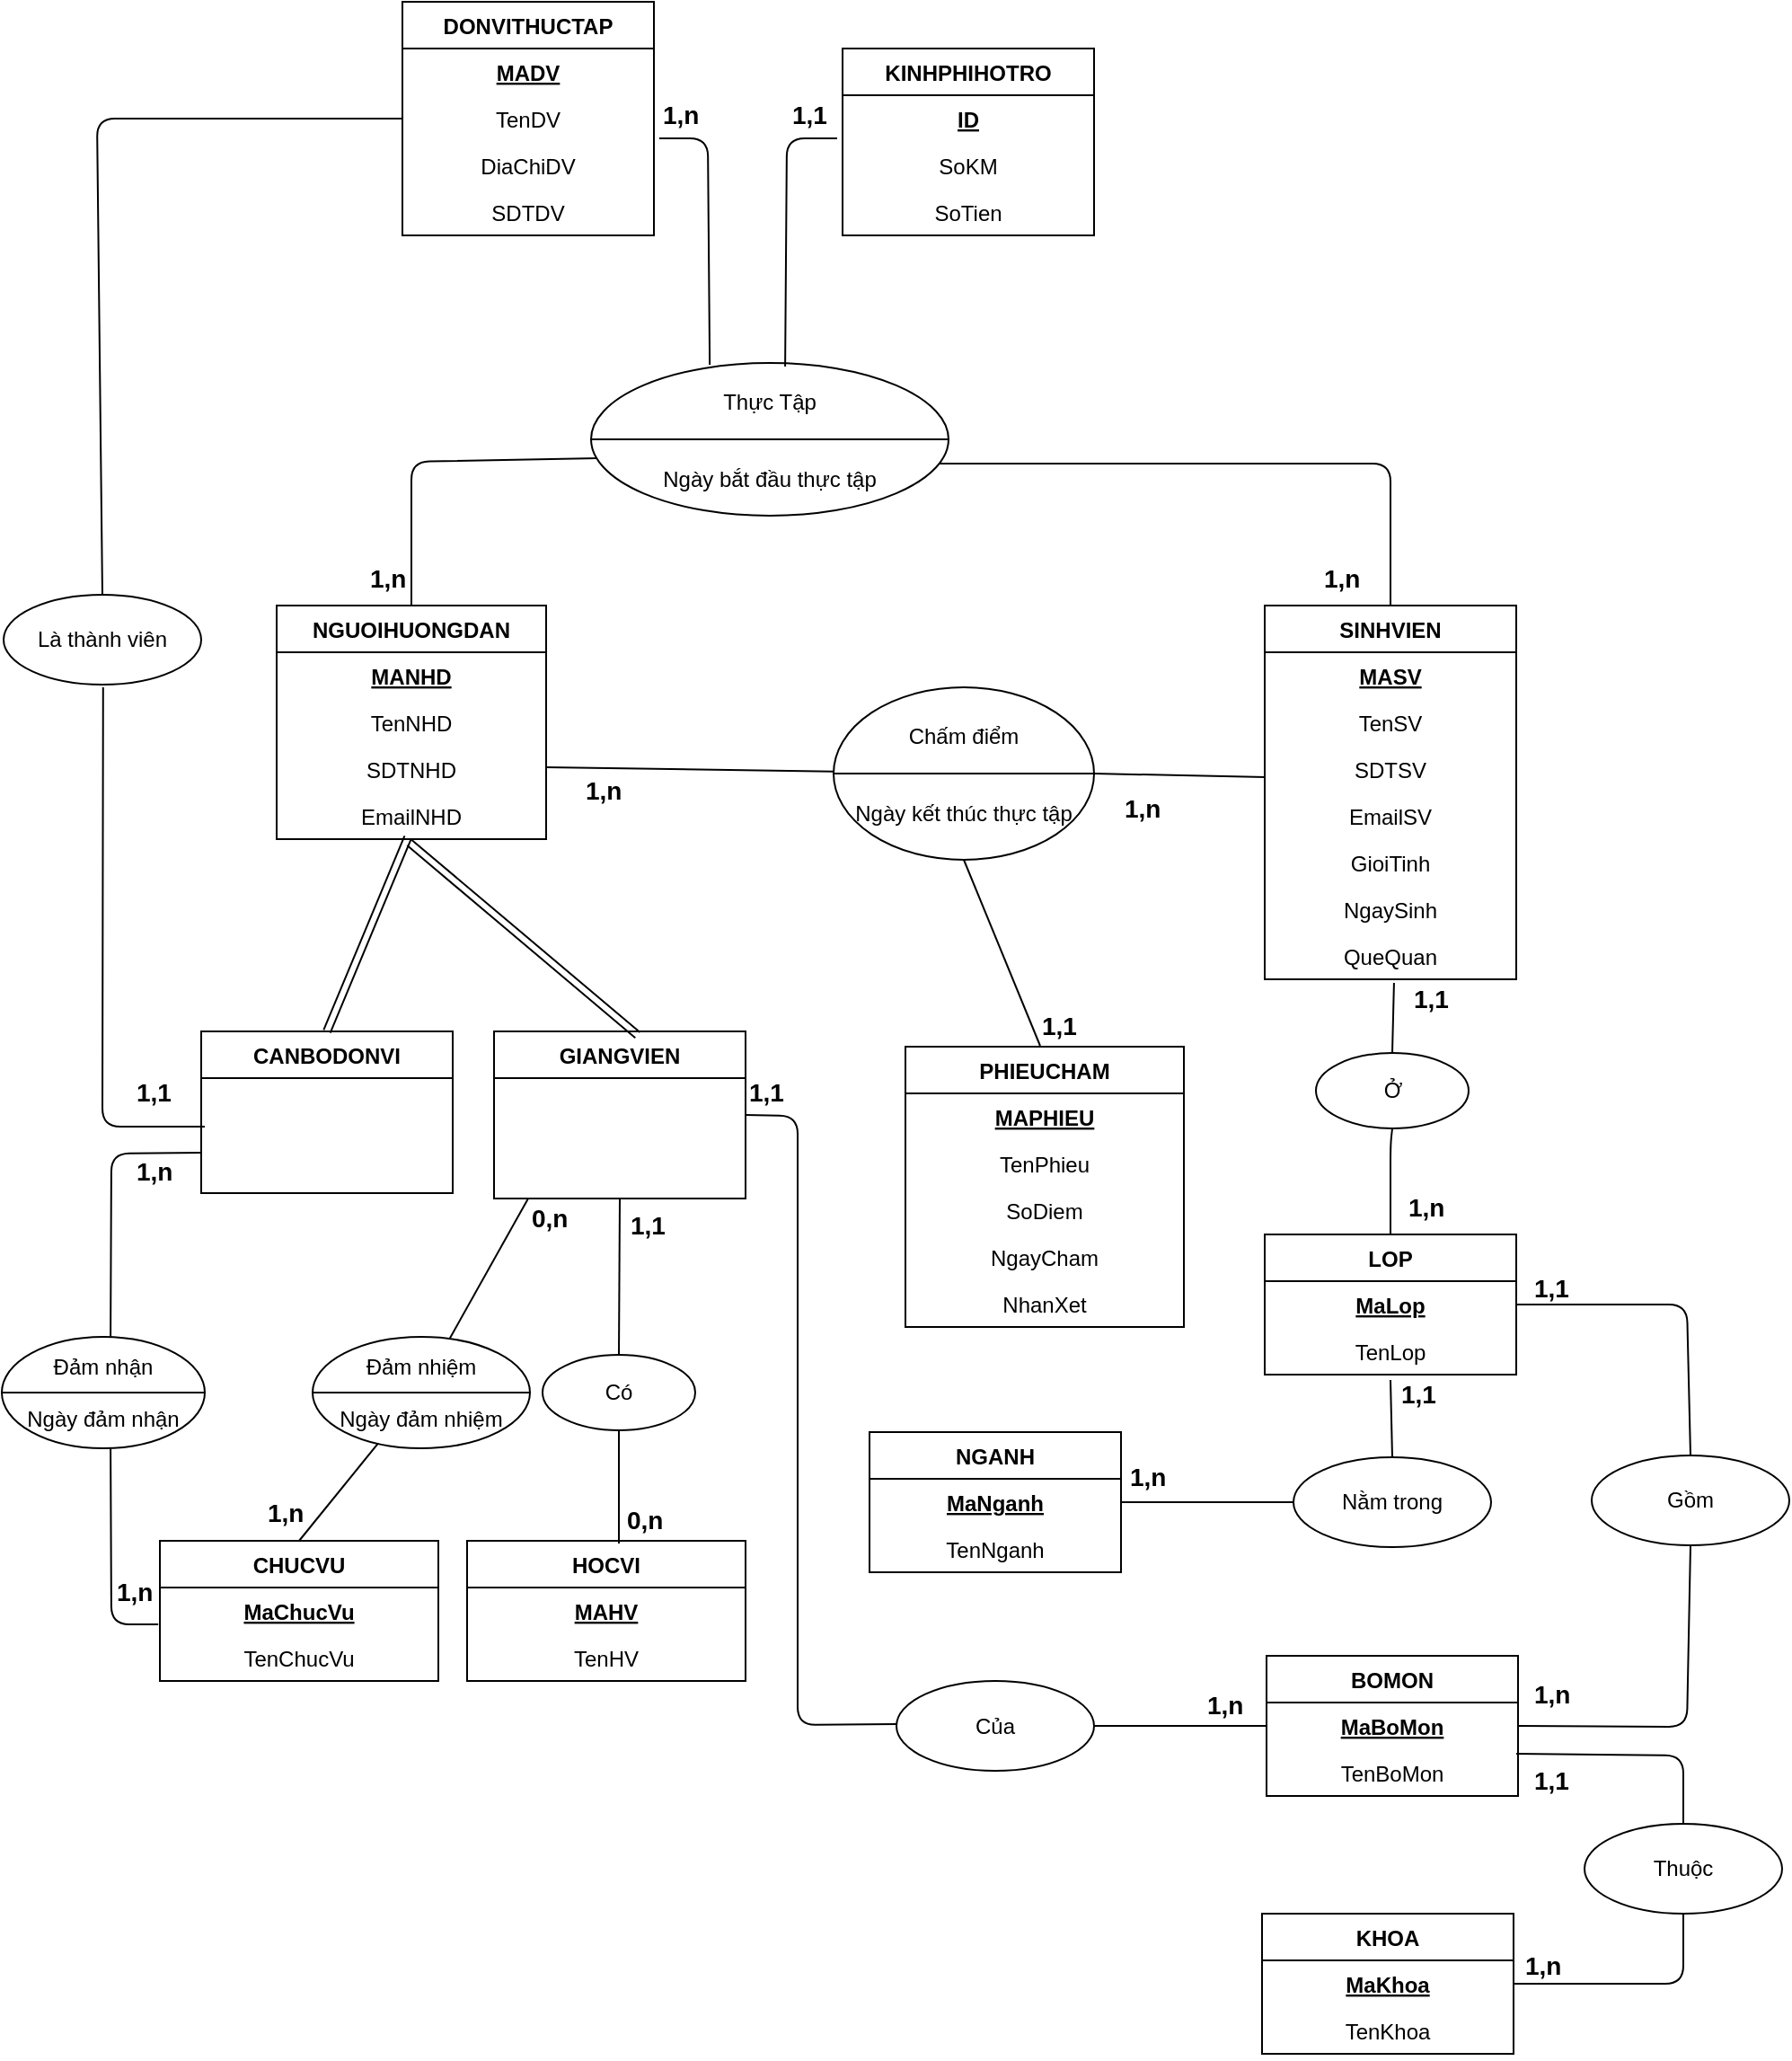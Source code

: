 <mxfile version="12.2.3" type="device" pages="1"><diagram id="Cwxf7lYwwcIN982t7A-e" name="Page-1"><mxGraphModel dx="1915" dy="545" grid="1" gridSize="10" guides="1" tooltips="1" connect="1" arrows="1" fold="1" page="1" pageScale="1" pageWidth="827" pageHeight="1169" math="0" shadow="0"><root><mxCell id="0"/><mxCell id="1" parent="0"/><mxCell id="HSzz-saxNgUrXWSduCS3-7" value="DONVITHUCTAP" style="swimlane;fontStyle=1;childLayout=stackLayout;horizontal=1;startSize=26;fillColor=none;horizontalStack=0;resizeParent=1;resizeParentMax=0;resizeLast=0;collapsible=1;marginBottom=0;" parent="1" vertex="1"><mxGeometry x="-10" y="264" width="140" height="130" as="geometry"/></mxCell><mxCell id="HSzz-saxNgUrXWSduCS3-8" value="MADV" style="text;strokeColor=none;fillColor=none;align=center;verticalAlign=top;spacingLeft=4;spacingRight=4;overflow=hidden;rotatable=0;points=[[0,0.5],[1,0.5]];portConstraint=eastwest;fontStyle=5" parent="HSzz-saxNgUrXWSduCS3-7" vertex="1"><mxGeometry y="26" width="140" height="26" as="geometry"/></mxCell><mxCell id="HSzz-saxNgUrXWSduCS3-9" value="TenDV" style="text;strokeColor=none;fillColor=none;align=center;verticalAlign=top;spacingLeft=4;spacingRight=4;overflow=hidden;rotatable=0;points=[[0,0.5],[1,0.5]];portConstraint=eastwest;" parent="HSzz-saxNgUrXWSduCS3-7" vertex="1"><mxGeometry y="52" width="140" height="26" as="geometry"/></mxCell><mxCell id="HSzz-saxNgUrXWSduCS3-10" value="DiaChiDV" style="text;strokeColor=none;fillColor=none;align=center;verticalAlign=top;spacingLeft=4;spacingRight=4;overflow=hidden;rotatable=0;points=[[0,0.5],[1,0.5]];portConstraint=eastwest;" parent="HSzz-saxNgUrXWSduCS3-7" vertex="1"><mxGeometry y="78" width="140" height="26" as="geometry"/></mxCell><mxCell id="HSzz-saxNgUrXWSduCS3-11" value="SDTDV" style="text;strokeColor=none;fillColor=none;align=center;verticalAlign=top;spacingLeft=4;spacingRight=4;overflow=hidden;rotatable=0;points=[[0,0.5],[1,0.5]];portConstraint=eastwest;" parent="HSzz-saxNgUrXWSduCS3-7" vertex="1"><mxGeometry y="104" width="140" height="26" as="geometry"/></mxCell><mxCell id="HSzz-saxNgUrXWSduCS3-13" value="NGUOIHUONGDAN" style="swimlane;fontStyle=1;childLayout=stackLayout;horizontal=1;startSize=26;fillColor=none;horizontalStack=0;resizeParent=1;resizeParentMax=0;resizeLast=0;collapsible=1;marginBottom=0;" parent="1" vertex="1"><mxGeometry x="-80" y="600" width="150" height="130" as="geometry"/></mxCell><mxCell id="HSzz-saxNgUrXWSduCS3-14" value="MANHD" style="text;strokeColor=none;fillColor=none;align=center;verticalAlign=top;spacingLeft=4;spacingRight=4;overflow=hidden;rotatable=0;points=[[0,0.5],[1,0.5]];portConstraint=eastwest;fontStyle=5" parent="HSzz-saxNgUrXWSduCS3-13" vertex="1"><mxGeometry y="26" width="150" height="26" as="geometry"/></mxCell><mxCell id="HSzz-saxNgUrXWSduCS3-15" value="TenNHD" style="text;strokeColor=none;fillColor=none;align=center;verticalAlign=top;spacingLeft=4;spacingRight=4;overflow=hidden;rotatable=0;points=[[0,0.5],[1,0.5]];portConstraint=eastwest;" parent="HSzz-saxNgUrXWSduCS3-13" vertex="1"><mxGeometry y="52" width="150" height="26" as="geometry"/></mxCell><mxCell id="HSzz-saxNgUrXWSduCS3-17" value="SDTNHD" style="text;strokeColor=none;fillColor=none;align=center;verticalAlign=top;spacingLeft=4;spacingRight=4;overflow=hidden;rotatable=0;points=[[0,0.5],[1,0.5]];portConstraint=eastwest;" parent="HSzz-saxNgUrXWSduCS3-13" vertex="1"><mxGeometry y="78" width="150" height="26" as="geometry"/></mxCell><mxCell id="HSzz-saxNgUrXWSduCS3-23" value="EmailNHD" style="text;strokeColor=none;fillColor=none;align=center;verticalAlign=top;spacingLeft=4;spacingRight=4;overflow=hidden;rotatable=0;points=[[0,0.5],[1,0.5]];portConstraint=eastwest;" parent="HSzz-saxNgUrXWSduCS3-13" vertex="1"><mxGeometry y="104" width="150" height="26" as="geometry"/></mxCell><mxCell id="HSzz-saxNgUrXWSduCS3-25" value="KINHPHIHOTRO" style="swimlane;fontStyle=1;childLayout=stackLayout;horizontal=1;startSize=26;fillColor=none;horizontalStack=0;resizeParent=1;resizeParentMax=0;resizeLast=0;collapsible=1;marginBottom=0;" parent="1" vertex="1"><mxGeometry x="235" y="290" width="140" height="104" as="geometry"/></mxCell><mxCell id="HSzz-saxNgUrXWSduCS3-26" value="ID" style="text;strokeColor=none;fillColor=none;align=center;verticalAlign=top;spacingLeft=4;spacingRight=4;overflow=hidden;rotatable=0;points=[[0,0.5],[1,0.5]];portConstraint=eastwest;fontStyle=5" parent="HSzz-saxNgUrXWSduCS3-25" vertex="1"><mxGeometry y="26" width="140" height="26" as="geometry"/></mxCell><mxCell id="HSzz-saxNgUrXWSduCS3-27" value="SoKM" style="text;strokeColor=none;fillColor=none;align=center;verticalAlign=top;spacingLeft=4;spacingRight=4;overflow=hidden;rotatable=0;points=[[0,0.5],[1,0.5]];portConstraint=eastwest;" parent="HSzz-saxNgUrXWSduCS3-25" vertex="1"><mxGeometry y="52" width="140" height="26" as="geometry"/></mxCell><mxCell id="HSzz-saxNgUrXWSduCS3-28" value="SoTien" style="text;strokeColor=none;fillColor=none;align=center;verticalAlign=top;spacingLeft=4;spacingRight=4;overflow=hidden;rotatable=0;points=[[0,0.5],[1,0.5]];portConstraint=eastwest;" parent="HSzz-saxNgUrXWSduCS3-25" vertex="1"><mxGeometry y="78" width="140" height="26" as="geometry"/></mxCell><mxCell id="HSzz-saxNgUrXWSduCS3-30" value="SINHVIEN" style="swimlane;fontStyle=1;childLayout=stackLayout;horizontal=1;startSize=26;fillColor=none;horizontalStack=0;resizeParent=1;resizeParentMax=0;resizeLast=0;collapsible=1;marginBottom=0;" parent="1" vertex="1"><mxGeometry x="470" y="600" width="140" height="208" as="geometry"/></mxCell><mxCell id="HSzz-saxNgUrXWSduCS3-31" value="MASV" style="text;strokeColor=none;fillColor=none;align=center;verticalAlign=top;spacingLeft=4;spacingRight=4;overflow=hidden;rotatable=0;points=[[0,0.5],[1,0.5]];portConstraint=eastwest;fontStyle=5" parent="HSzz-saxNgUrXWSduCS3-30" vertex="1"><mxGeometry y="26" width="140" height="26" as="geometry"/></mxCell><mxCell id="HSzz-saxNgUrXWSduCS3-32" value="TenSV" style="text;strokeColor=none;fillColor=none;align=center;verticalAlign=top;spacingLeft=4;spacingRight=4;overflow=hidden;rotatable=0;points=[[0,0.5],[1,0.5]];portConstraint=eastwest;" parent="HSzz-saxNgUrXWSduCS3-30" vertex="1"><mxGeometry y="52" width="140" height="26" as="geometry"/></mxCell><mxCell id="HSzz-saxNgUrXWSduCS3-42" value="SDTSV" style="text;strokeColor=none;fillColor=none;align=center;verticalAlign=top;spacingLeft=4;spacingRight=4;overflow=hidden;rotatable=0;points=[[0,0.5],[1,0.5]];portConstraint=eastwest;" parent="HSzz-saxNgUrXWSduCS3-30" vertex="1"><mxGeometry y="78" width="140" height="26" as="geometry"/></mxCell><mxCell id="HSzz-saxNgUrXWSduCS3-65" value="EmailSV" style="text;strokeColor=none;fillColor=none;align=center;verticalAlign=top;spacingLeft=4;spacingRight=4;overflow=hidden;rotatable=0;points=[[0,0.5],[1,0.5]];portConstraint=eastwest;" parent="HSzz-saxNgUrXWSduCS3-30" vertex="1"><mxGeometry y="104" width="140" height="26" as="geometry"/></mxCell><mxCell id="RYyxVpc4dccrSySgbr1H-37" value="" style="endArrow=none;html=1;entryX=1;entryY=0.5;entryDx=0;entryDy=0;" parent="HSzz-saxNgUrXWSduCS3-30" target="RYyxVpc4dccrSySgbr1H-35" edge="1"><mxGeometry width="50" height="50" relative="1" as="geometry"><mxPoint x="0.5" y="95.5" as="sourcePoint"/><mxPoint x="-55.404" y="95.95" as="targetPoint"/></mxGeometry></mxCell><mxCell id="HSzz-saxNgUrXWSduCS3-33" value="GioiTinh" style="text;strokeColor=none;fillColor=none;align=center;verticalAlign=top;spacingLeft=4;spacingRight=4;overflow=hidden;rotatable=0;points=[[0,0.5],[1,0.5]];portConstraint=eastwest;" parent="HSzz-saxNgUrXWSduCS3-30" vertex="1"><mxGeometry y="130" width="140" height="26" as="geometry"/></mxCell><mxCell id="HSzz-saxNgUrXWSduCS3-34" value="NgaySinh" style="text;strokeColor=none;fillColor=none;align=center;verticalAlign=top;spacingLeft=4;spacingRight=4;overflow=hidden;rotatable=0;points=[[0,0.5],[1,0.5]];portConstraint=eastwest;" parent="HSzz-saxNgUrXWSduCS3-30" vertex="1"><mxGeometry y="156" width="140" height="26" as="geometry"/></mxCell><mxCell id="HSzz-saxNgUrXWSduCS3-35" value="QueQuan" style="text;strokeColor=none;fillColor=none;align=center;verticalAlign=top;spacingLeft=4;spacingRight=4;overflow=hidden;rotatable=0;points=[[0,0.5],[1,0.5]];portConstraint=eastwest;" parent="HSzz-saxNgUrXWSduCS3-30" vertex="1"><mxGeometry y="182" width="140" height="26" as="geometry"/></mxCell><mxCell id="HSzz-saxNgUrXWSduCS3-36" value="GIANGVIEN" style="swimlane;fontStyle=1;childLayout=stackLayout;horizontal=1;startSize=26;fillColor=none;horizontalStack=0;resizeParent=1;resizeParentMax=0;resizeLast=0;collapsible=1;marginBottom=0;" parent="1" vertex="1"><mxGeometry x="41" y="837" width="140" height="93" as="geometry"/></mxCell><mxCell id="HSzz-saxNgUrXWSduCS3-44" value="LOP" style="swimlane;fontStyle=1;childLayout=stackLayout;horizontal=1;startSize=26;fillColor=none;horizontalStack=0;resizeParent=1;resizeParentMax=0;resizeLast=0;collapsible=1;marginBottom=0;" parent="1" vertex="1"><mxGeometry x="470" y="950" width="140" height="78" as="geometry"/></mxCell><mxCell id="HSzz-saxNgUrXWSduCS3-45" value="MaLop" style="text;strokeColor=none;fillColor=none;align=center;verticalAlign=top;spacingLeft=4;spacingRight=4;overflow=hidden;rotatable=0;points=[[0,0.5],[1,0.5]];portConstraint=eastwest;fontStyle=5" parent="HSzz-saxNgUrXWSduCS3-44" vertex="1"><mxGeometry y="26" width="140" height="26" as="geometry"/></mxCell><mxCell id="HSzz-saxNgUrXWSduCS3-46" value="TenLop" style="text;strokeColor=none;fillColor=none;align=center;verticalAlign=top;spacingLeft=4;spacingRight=4;overflow=hidden;rotatable=0;points=[[0,0.5],[1,0.5]];portConstraint=eastwest;" parent="HSzz-saxNgUrXWSduCS3-44" vertex="1"><mxGeometry y="52" width="140" height="26" as="geometry"/></mxCell><mxCell id="HSzz-saxNgUrXWSduCS3-48" value="NGANH" style="swimlane;fontStyle=1;childLayout=stackLayout;horizontal=1;startSize=26;fillColor=none;horizontalStack=0;resizeParent=1;resizeParentMax=0;resizeLast=0;collapsible=1;marginBottom=0;" parent="1" vertex="1"><mxGeometry x="250" y="1060" width="140" height="78" as="geometry"/></mxCell><mxCell id="HSzz-saxNgUrXWSduCS3-49" value="MaNganh" style="text;strokeColor=none;fillColor=none;align=center;verticalAlign=top;spacingLeft=4;spacingRight=4;overflow=hidden;rotatable=0;points=[[0,0.5],[1,0.5]];portConstraint=eastwest;fontStyle=5" parent="HSzz-saxNgUrXWSduCS3-48" vertex="1"><mxGeometry y="26" width="140" height="26" as="geometry"/></mxCell><mxCell id="HSzz-saxNgUrXWSduCS3-50" value="TenNganh" style="text;strokeColor=none;fillColor=none;align=center;verticalAlign=top;spacingLeft=4;spacingRight=4;overflow=hidden;rotatable=0;points=[[0,0.5],[1,0.5]];portConstraint=eastwest;" parent="HSzz-saxNgUrXWSduCS3-48" vertex="1"><mxGeometry y="52" width="140" height="26" as="geometry"/></mxCell><mxCell id="HSzz-saxNgUrXWSduCS3-51" value="BOMON" style="swimlane;fontStyle=1;childLayout=stackLayout;horizontal=1;startSize=26;fillColor=none;horizontalStack=0;resizeParent=1;resizeParentMax=0;resizeLast=0;collapsible=1;marginBottom=0;" parent="1" vertex="1"><mxGeometry x="471" y="1184.5" width="140" height="78" as="geometry"/></mxCell><mxCell id="HSzz-saxNgUrXWSduCS3-52" value="MaBoMon" style="text;strokeColor=none;fillColor=none;align=center;verticalAlign=top;spacingLeft=4;spacingRight=4;overflow=hidden;rotatable=0;points=[[0,0.5],[1,0.5]];portConstraint=eastwest;fontStyle=5" parent="HSzz-saxNgUrXWSduCS3-51" vertex="1"><mxGeometry y="26" width="140" height="26" as="geometry"/></mxCell><mxCell id="HSzz-saxNgUrXWSduCS3-53" value="TenBoMon" style="text;strokeColor=none;fillColor=none;align=center;verticalAlign=top;spacingLeft=4;spacingRight=4;overflow=hidden;rotatable=0;points=[[0,0.5],[1,0.5]];portConstraint=eastwest;" parent="HSzz-saxNgUrXWSduCS3-51" vertex="1"><mxGeometry y="52" width="140" height="26" as="geometry"/></mxCell><mxCell id="HSzz-saxNgUrXWSduCS3-54" value="KHOA" style="swimlane;fontStyle=1;childLayout=stackLayout;horizontal=1;startSize=26;fillColor=none;horizontalStack=0;resizeParent=1;resizeParentMax=0;resizeLast=0;collapsible=1;marginBottom=0;" parent="1" vertex="1"><mxGeometry x="468.5" y="1328" width="140" height="78" as="geometry"/></mxCell><mxCell id="HSzz-saxNgUrXWSduCS3-55" value="MaKhoa" style="text;strokeColor=none;fillColor=none;align=center;verticalAlign=top;spacingLeft=4;spacingRight=4;overflow=hidden;rotatable=0;points=[[0,0.5],[1,0.5]];portConstraint=eastwest;fontStyle=5" parent="HSzz-saxNgUrXWSduCS3-54" vertex="1"><mxGeometry y="26" width="140" height="26" as="geometry"/></mxCell><mxCell id="HSzz-saxNgUrXWSduCS3-56" value="TenKhoa" style="text;strokeColor=none;fillColor=none;align=center;verticalAlign=top;spacingLeft=4;spacingRight=4;overflow=hidden;rotatable=0;points=[[0,0.5],[1,0.5]];portConstraint=eastwest;" parent="HSzz-saxNgUrXWSduCS3-54" vertex="1"><mxGeometry y="52" width="140" height="26" as="geometry"/></mxCell><mxCell id="HSzz-saxNgUrXWSduCS3-85" value="Là thành viên" style="ellipse;whiteSpace=wrap;html=1;align=center;" parent="1" vertex="1"><mxGeometry x="-232" y="594" width="110" height="50" as="geometry"/></mxCell><mxCell id="HSzz-saxNgUrXWSduCS3-86" value="" style="endArrow=none;html=1;exitX=0.5;exitY=0;exitDx=0;exitDy=0;entryX=0;entryY=0.5;entryDx=0;entryDy=0;" parent="1" source="HSzz-saxNgUrXWSduCS3-85" target="HSzz-saxNgUrXWSduCS3-9" edge="1"><mxGeometry width="50" height="50" relative="1" as="geometry"><mxPoint x="50" y="505.5" as="sourcePoint"/><mxPoint x="91" y="462" as="targetPoint"/><Array as="points"><mxPoint x="-180" y="329"/></Array></mxGeometry></mxCell><mxCell id="HSzz-saxNgUrXWSduCS3-87" value="" style="endArrow=none;html=1;" parent="1" edge="1"><mxGeometry width="50" height="50" relative="1" as="geometry"><mxPoint x="-120" y="890" as="sourcePoint"/><mxPoint x="-176.606" y="645.5" as="targetPoint"/><Array as="points"><mxPoint x="-177" y="890"/></Array></mxGeometry></mxCell><mxCell id="HSzz-saxNgUrXWSduCS3-90" value="" style="endArrow=none;html=1;exitX=0.5;exitY=0;exitDx=0;exitDy=0;entryX=0.02;entryY=0.624;entryDx=0;entryDy=0;entryPerimeter=0;" parent="1" source="HSzz-saxNgUrXWSduCS3-13" target="RYyxVpc4dccrSySgbr1H-20" edge="1"><mxGeometry width="50" height="50" relative="1" as="geometry"><mxPoint x="99.5" y="599.5" as="sourcePoint"/><mxPoint x="98.5" y="556" as="targetPoint"/><Array as="points"><mxPoint x="-5" y="520"/></Array></mxGeometry></mxCell><mxCell id="HSzz-saxNgUrXWSduCS3-95" value="&lt;b&gt;&lt;font style=&quot;font-size: 14px&quot;&gt;1,1&lt;/font&gt;&lt;/b&gt;" style="text;html=1;resizable=0;points=[];autosize=1;align=left;verticalAlign=top;spacingTop=-4;" parent="1" vertex="1"><mxGeometry x="-160" y="860" width="30" height="20" as="geometry"/></mxCell><mxCell id="HSzz-saxNgUrXWSduCS3-96" value="&lt;b&gt;&lt;font style=&quot;font-size: 14px&quot;&gt;1,n&lt;/font&gt;&lt;/b&gt;" style="text;html=1;resizable=0;points=[];autosize=1;align=left;verticalAlign=top;spacingTop=-4;" parent="1" vertex="1"><mxGeometry x="-30" y="574" width="40" height="20" as="geometry"/></mxCell><mxCell id="HSzz-saxNgUrXWSduCS3-109" value="" style="endArrow=none;html=1;exitX=0.5;exitY=0;exitDx=0;exitDy=0;entryX=0.975;entryY=0.659;entryDx=0;entryDy=0;entryPerimeter=0;" parent="1" source="HSzz-saxNgUrXWSduCS3-30" target="RYyxVpc4dccrSySgbr1H-20" edge="1"><mxGeometry width="50" height="50" relative="1" as="geometry"><mxPoint x="390" y="570" as="sourcePoint"/><mxPoint x="270" y="510" as="targetPoint"/><Array as="points"><mxPoint x="540" y="521"/></Array></mxGeometry></mxCell><mxCell id="HSzz-saxNgUrXWSduCS3-111" value="&lt;b&gt;&lt;font style=&quot;font-size: 14px&quot;&gt;1,n&lt;/font&gt;&lt;/b&gt;" style="text;html=1;resizable=0;points=[];autosize=1;align=left;verticalAlign=top;spacingTop=-4;" parent="1" vertex="1"><mxGeometry x="501" y="574" width="40" height="20" as="geometry"/></mxCell><mxCell id="HSzz-saxNgUrXWSduCS3-126" value="Ở" style="ellipse;whiteSpace=wrap;html=1;align=center;" parent="1" vertex="1"><mxGeometry x="498.5" y="849" width="85" height="42" as="geometry"/></mxCell><mxCell id="HSzz-saxNgUrXWSduCS3-127" value="" style="endArrow=none;html=1;exitX=0.5;exitY=1;exitDx=0;exitDy=0;entryX=0.5;entryY=0;entryDx=0;entryDy=0;" parent="1" source="HSzz-saxNgUrXWSduCS3-126" target="HSzz-saxNgUrXWSduCS3-44" edge="1"><mxGeometry width="50" height="50" relative="1" as="geometry"><mxPoint x="666" y="740.5" as="sourcePoint"/><mxPoint x="704" y="690.5" as="targetPoint"/><Array as="points"><mxPoint x="540" y="900"/></Array></mxGeometry></mxCell><mxCell id="HSzz-saxNgUrXWSduCS3-128" value="" style="endArrow=none;html=1;exitX=0.514;exitY=1.077;exitDx=0;exitDy=0;exitPerimeter=0;entryX=0.5;entryY=0;entryDx=0;entryDy=0;" parent="1" source="HSzz-saxNgUrXWSduCS3-35" target="HSzz-saxNgUrXWSduCS3-126" edge="1"><mxGeometry width="50" height="50" relative="1" as="geometry"><mxPoint x="564.05" y="691.502" as="sourcePoint"/><mxPoint x="586" y="691.5" as="targetPoint"/></mxGeometry></mxCell><mxCell id="HSzz-saxNgUrXWSduCS3-129" value="&lt;b&gt;&lt;font style=&quot;font-size: 14px&quot;&gt;1,1&lt;/font&gt;&lt;/b&gt;" style="text;html=1;resizable=0;points=[];autosize=1;align=left;verticalAlign=top;spacingTop=-4;" parent="1" vertex="1"><mxGeometry x="551" y="808" width="30" height="20" as="geometry"/></mxCell><mxCell id="HSzz-saxNgUrXWSduCS3-130" value="&lt;b&gt;&lt;font style=&quot;font-size: 14px&quot;&gt;1,n&lt;/font&gt;&lt;/b&gt;" style="text;html=1;resizable=0;points=[];autosize=1;align=left;verticalAlign=top;spacingTop=-4;" parent="1" vertex="1"><mxGeometry x="548" y="923.5" width="40" height="20" as="geometry"/></mxCell><mxCell id="HSzz-saxNgUrXWSduCS3-131" value="Nằm trong" style="ellipse;whiteSpace=wrap;html=1;align=center;" parent="1" vertex="1"><mxGeometry x="486" y="1074" width="110" height="50" as="geometry"/></mxCell><mxCell id="HSzz-saxNgUrXWSduCS3-132" value="" style="endArrow=none;html=1;exitX=0.5;exitY=0;exitDx=0;exitDy=0;" parent="1" source="HSzz-saxNgUrXWSduCS3-131" edge="1"><mxGeometry width="50" height="50" relative="1" as="geometry"><mxPoint x="499" y="1063.5" as="sourcePoint"/><mxPoint x="540" y="1031" as="targetPoint"/></mxGeometry></mxCell><mxCell id="HSzz-saxNgUrXWSduCS3-133" value="" style="endArrow=none;html=1;exitX=1;exitY=0.5;exitDx=0;exitDy=0;" parent="1" source="HSzz-saxNgUrXWSduCS3-49" target="HSzz-saxNgUrXWSduCS3-131" edge="1"><mxGeometry width="50" height="50" relative="1" as="geometry"><mxPoint x="150" y="1407" as="sourcePoint"/><mxPoint x="150" y="1388" as="targetPoint"/></mxGeometry></mxCell><mxCell id="HSzz-saxNgUrXWSduCS3-134" value="&lt;b&gt;&lt;font style=&quot;font-size: 14px&quot;&gt;1,1&lt;/font&gt;&lt;/b&gt;" style="text;html=1;resizable=0;points=[];autosize=1;align=left;verticalAlign=top;spacingTop=-4;" parent="1" vertex="1"><mxGeometry x="544" y="1028" width="30" height="20" as="geometry"/></mxCell><mxCell id="HSzz-saxNgUrXWSduCS3-135" value="&lt;b&gt;&lt;font style=&quot;font-size: 14px&quot;&gt;1,n&lt;/font&gt;&lt;/b&gt;" style="text;html=1;resizable=0;points=[];autosize=1;align=left;verticalAlign=top;spacingTop=-4;" parent="1" vertex="1"><mxGeometry x="393" y="1074" width="40" height="20" as="geometry"/></mxCell><mxCell id="HSzz-saxNgUrXWSduCS3-136" value="Gồm" style="ellipse;whiteSpace=wrap;html=1;align=center;" parent="1" vertex="1"><mxGeometry x="652" y="1073" width="110" height="50" as="geometry"/></mxCell><mxCell id="HSzz-saxNgUrXWSduCS3-137" value="" style="endArrow=none;html=1;exitX=0.5;exitY=1;exitDx=0;exitDy=0;entryX=1;entryY=0.5;entryDx=0;entryDy=0;" parent="1" source="HSzz-saxNgUrXWSduCS3-136" target="HSzz-saxNgUrXWSduCS3-52" edge="1"><mxGeometry width="50" height="50" relative="1" as="geometry"><mxPoint x="742" y="1096.5" as="sourcePoint"/><mxPoint x="783" y="1053" as="targetPoint"/><Array as="points"><mxPoint x="705" y="1224"/></Array></mxGeometry></mxCell><mxCell id="HSzz-saxNgUrXWSduCS3-138" value="" style="endArrow=none;html=1;exitX=1;exitY=0.5;exitDx=0;exitDy=0;entryX=0.5;entryY=0;entryDx=0;entryDy=0;" parent="1" source="HSzz-saxNgUrXWSduCS3-45" target="HSzz-saxNgUrXWSduCS3-136" edge="1"><mxGeometry width="50" height="50" relative="1" as="geometry"><mxPoint x="654" y="980" as="sourcePoint"/><mxPoint x="653.894" y="894.5" as="targetPoint"/><Array as="points"><mxPoint x="705" y="989"/></Array></mxGeometry></mxCell><mxCell id="HSzz-saxNgUrXWSduCS3-139" value="&lt;b&gt;&lt;font style=&quot;font-size: 14px&quot;&gt;1,n&lt;/font&gt;&lt;/b&gt;" style="text;html=1;resizable=0;points=[];autosize=1;align=left;verticalAlign=top;spacingTop=-4;" parent="1" vertex="1"><mxGeometry x="618" y="1194.5" width="40" height="20" as="geometry"/></mxCell><mxCell id="HSzz-saxNgUrXWSduCS3-140" value="&lt;b&gt;&lt;font style=&quot;font-size: 14px&quot;&gt;1,1&lt;/font&gt;&lt;/b&gt;" style="text;html=1;resizable=0;points=[];autosize=1;align=left;verticalAlign=top;spacingTop=-4;" parent="1" vertex="1"><mxGeometry x="618" y="969" width="30" height="20" as="geometry"/></mxCell><mxCell id="HSzz-saxNgUrXWSduCS3-146" value="Thuộc" style="ellipse;whiteSpace=wrap;html=1;align=center;" parent="1" vertex="1"><mxGeometry x="648" y="1278" width="110" height="50" as="geometry"/></mxCell><mxCell id="HSzz-saxNgUrXWSduCS3-147" value="" style="endArrow=none;html=1;exitX=0.5;exitY=0;exitDx=0;exitDy=0;entryX=0.993;entryY=0.096;entryDx=0;entryDy=0;entryPerimeter=0;" parent="1" source="HSzz-saxNgUrXWSduCS3-146" target="HSzz-saxNgUrXWSduCS3-53" edge="1"><mxGeometry width="50" height="50" relative="1" as="geometry"><mxPoint x="193" y="1184.5" as="sourcePoint"/><mxPoint x="620" y="1240" as="targetPoint"/><Array as="points"><mxPoint x="703" y="1240"/></Array></mxGeometry></mxCell><mxCell id="HSzz-saxNgUrXWSduCS3-148" value="" style="endArrow=none;html=1;entryX=0.5;entryY=1;entryDx=0;entryDy=0;exitX=1;exitY=0.5;exitDx=0;exitDy=0;" parent="1" source="HSzz-saxNgUrXWSduCS3-55" target="HSzz-saxNgUrXWSduCS3-146" edge="1"><mxGeometry width="50" height="50" relative="1" as="geometry"><mxPoint x="235" y="1261.5" as="sourcePoint"/><mxPoint x="235.394" y="1235.5" as="targetPoint"/><Array as="points"><mxPoint x="703" y="1367"/></Array></mxGeometry></mxCell><mxCell id="HSzz-saxNgUrXWSduCS3-149" value="&lt;b&gt;&lt;font style=&quot;font-size: 14px&quot;&gt;1,n&lt;/font&gt;&lt;/b&gt;" style="text;html=1;resizable=0;points=[];autosize=1;align=left;verticalAlign=top;spacingTop=-4;" parent="1" vertex="1"><mxGeometry x="613" y="1346" width="40" height="20" as="geometry"/></mxCell><mxCell id="HSzz-saxNgUrXWSduCS3-150" value="&lt;b&gt;&lt;font style=&quot;font-size: 14px&quot;&gt;1,1&lt;/font&gt;&lt;/b&gt;" style="text;html=1;resizable=0;points=[];autosize=1;align=left;verticalAlign=top;spacingTop=-4;" parent="1" vertex="1"><mxGeometry x="618" y="1242.5" width="30" height="20" as="geometry"/></mxCell><mxCell id="RYyxVpc4dccrSySgbr1H-1" value="CANBODONVI" style="swimlane;fontStyle=1;childLayout=stackLayout;horizontal=1;startSize=26;fillColor=none;horizontalStack=0;resizeParent=1;resizeParentMax=0;resizeLast=0;collapsible=1;marginBottom=0;" parent="1" vertex="1"><mxGeometry x="-122" y="837" width="140" height="90" as="geometry"/></mxCell><mxCell id="RYyxVpc4dccrSySgbr1H-5" value="" style="shape=link;html=1;exitX=0.5;exitY=0;exitDx=0;exitDy=0;entryX=0.487;entryY=0.962;entryDx=0;entryDy=0;entryPerimeter=0;" parent="1" source="RYyxVpc4dccrSySgbr1H-1" target="HSzz-saxNgUrXWSduCS3-23" edge="1"><mxGeometry width="50" height="50" relative="1" as="geometry"><mxPoint x="12" y="805.5" as="sourcePoint"/><mxPoint x="62" y="755.5" as="targetPoint"/></mxGeometry></mxCell><mxCell id="RYyxVpc4dccrSySgbr1H-6" value="" style="shape=link;html=1;exitX=0.571;exitY=0.022;exitDx=0;exitDy=0;entryX=0.493;entryY=1.077;entryDx=0;entryDy=0;entryPerimeter=0;exitPerimeter=0;" parent="1" source="HSzz-saxNgUrXWSduCS3-36" edge="1" target="HSzz-saxNgUrXWSduCS3-23"><mxGeometry width="50" height="50" relative="1" as="geometry"><mxPoint x="-148" y="837" as="sourcePoint"/><mxPoint x="-2.95" y="755.012" as="targetPoint"/></mxGeometry></mxCell><mxCell id="RYyxVpc4dccrSySgbr1H-11" value="HOCVI" style="swimlane;fontStyle=1;childLayout=stackLayout;horizontal=1;startSize=26;fillColor=none;horizontalStack=0;resizeParent=1;resizeParentMax=0;resizeLast=0;collapsible=1;marginBottom=0;" parent="1" vertex="1"><mxGeometry x="26" y="1120.5" width="155" height="78" as="geometry"/></mxCell><mxCell id="RYyxVpc4dccrSySgbr1H-12" value="MAHV" style="text;strokeColor=none;fillColor=none;align=center;verticalAlign=top;spacingLeft=4;spacingRight=4;overflow=hidden;rotatable=0;points=[[0,0.5],[1,0.5]];portConstraint=eastwest;fontStyle=5" parent="RYyxVpc4dccrSySgbr1H-11" vertex="1"><mxGeometry y="26" width="155" height="26" as="geometry"/></mxCell><mxCell id="RYyxVpc4dccrSySgbr1H-13" value="TenHV" style="text;strokeColor=none;fillColor=none;align=center;verticalAlign=top;spacingLeft=4;spacingRight=4;overflow=hidden;rotatable=0;points=[[0,0.5],[1,0.5]];portConstraint=eastwest;" parent="RYyxVpc4dccrSySgbr1H-11" vertex="1"><mxGeometry y="52" width="155" height="26" as="geometry"/></mxCell><mxCell id="RYyxVpc4dccrSySgbr1H-17" value="CHUCVU" style="swimlane;fontStyle=1;childLayout=stackLayout;horizontal=1;startSize=26;fillColor=none;horizontalStack=0;resizeParent=1;resizeParentMax=0;resizeLast=0;collapsible=1;marginBottom=0;" parent="1" vertex="1"><mxGeometry x="-145" y="1120.5" width="155" height="78" as="geometry"/></mxCell><mxCell id="RYyxVpc4dccrSySgbr1H-18" value="MaChucVu" style="text;strokeColor=none;fillColor=none;align=center;verticalAlign=top;spacingLeft=4;spacingRight=4;overflow=hidden;rotatable=0;points=[[0,0.5],[1,0.5]];portConstraint=eastwest;fontStyle=5" parent="RYyxVpc4dccrSySgbr1H-17" vertex="1"><mxGeometry y="26" width="155" height="26" as="geometry"/></mxCell><mxCell id="RYyxVpc4dccrSySgbr1H-19" value="TenChucVu" style="text;strokeColor=none;fillColor=none;align=center;verticalAlign=top;spacingLeft=4;spacingRight=4;overflow=hidden;rotatable=0;points=[[0,0.5],[1,0.5]];portConstraint=eastwest;" parent="RYyxVpc4dccrSySgbr1H-17" vertex="1"><mxGeometry y="52" width="155" height="26" as="geometry"/></mxCell><mxCell id="RYyxVpc4dccrSySgbr1H-20" value="Thực Tập&lt;br&gt;&lt;br&gt;&lt;br&gt;Ngày bắt đầu thực tập" style="shape=lineEllipse;perimeter=ellipsePerimeter;whiteSpace=wrap;html=1;backgroundOutline=1;" parent="1" vertex="1"><mxGeometry x="95" y="465" width="199" height="85" as="geometry"/></mxCell><mxCell id="RYyxVpc4dccrSySgbr1H-21" value="" style="endArrow=none;html=1;exitX=0.332;exitY=0.012;exitDx=0;exitDy=0;exitPerimeter=0;entryX=1.021;entryY=-0.077;entryDx=0;entryDy=0;entryPerimeter=0;" parent="1" source="RYyxVpc4dccrSySgbr1H-20" target="HSzz-saxNgUrXWSduCS3-10" edge="1"><mxGeometry width="50" height="50" relative="1" as="geometry"><mxPoint x="162" y="408" as="sourcePoint"/><mxPoint x="42" y="344" as="targetPoint"/><Array as="points"><mxPoint x="160" y="340"/></Array></mxGeometry></mxCell><mxCell id="RYyxVpc4dccrSySgbr1H-22" value="&lt;b&gt;&lt;font style=&quot;font-size: 14px&quot;&gt;1,n&lt;/font&gt;&lt;/b&gt;" style="text;html=1;resizable=0;points=[];autosize=1;align=left;verticalAlign=top;spacingTop=-4;" parent="1" vertex="1"><mxGeometry x="133" y="316" width="40" height="20" as="geometry"/></mxCell><mxCell id="RYyxVpc4dccrSySgbr1H-25" value="" style="endArrow=none;html=1;exitX=0.543;exitY=0.024;exitDx=0;exitDy=0;exitPerimeter=0;" parent="1" source="RYyxVpc4dccrSySgbr1H-20" edge="1"><mxGeometry width="50" height="50" relative="1" as="geometry"><mxPoint x="204" y="460" as="sourcePoint"/><mxPoint x="232" y="340" as="targetPoint"/><Array as="points"><mxPoint x="204" y="340"/></Array></mxGeometry></mxCell><mxCell id="RYyxVpc4dccrSySgbr1H-26" value="&lt;b&gt;&lt;font style=&quot;font-size: 14px&quot;&gt;1,1&lt;/font&gt;&lt;/b&gt;" style="text;html=1;resizable=0;points=[];autosize=1;align=left;verticalAlign=top;spacingTop=-4;" parent="1" vertex="1"><mxGeometry x="205" y="316" width="30" height="20" as="geometry"/></mxCell><mxCell id="RYyxVpc4dccrSySgbr1H-27" value="PHIEUCHAM" style="swimlane;fontStyle=1;childLayout=stackLayout;horizontal=1;startSize=26;fillColor=none;horizontalStack=0;resizeParent=1;resizeParentMax=0;resizeLast=0;collapsible=1;marginBottom=0;" parent="1" vertex="1"><mxGeometry x="270" y="845.5" width="155" height="156" as="geometry"/></mxCell><mxCell id="RYyxVpc4dccrSySgbr1H-28" value="MAPHIEU" style="text;strokeColor=none;fillColor=none;align=center;verticalAlign=top;spacingLeft=4;spacingRight=4;overflow=hidden;rotatable=0;points=[[0,0.5],[1,0.5]];portConstraint=eastwest;fontStyle=5" parent="RYyxVpc4dccrSySgbr1H-27" vertex="1"><mxGeometry y="26" width="155" height="26" as="geometry"/></mxCell><mxCell id="RYyxVpc4dccrSySgbr1H-29" value="TenPhieu" style="text;strokeColor=none;fillColor=none;align=center;verticalAlign=top;spacingLeft=4;spacingRight=4;overflow=hidden;rotatable=0;points=[[0,0.5],[1,0.5]];portConstraint=eastwest;" parent="RYyxVpc4dccrSySgbr1H-27" vertex="1"><mxGeometry y="52" width="155" height="26" as="geometry"/></mxCell><mxCell id="RYyxVpc4dccrSySgbr1H-30" value="SoDiem" style="text;strokeColor=none;fillColor=none;align=center;verticalAlign=top;spacingLeft=4;spacingRight=4;overflow=hidden;rotatable=0;points=[[0,0.5],[1,0.5]];portConstraint=eastwest;" parent="RYyxVpc4dccrSySgbr1H-27" vertex="1"><mxGeometry y="78" width="155" height="26" as="geometry"/></mxCell><mxCell id="RYyxVpc4dccrSySgbr1H-31" value="NgayCham" style="text;strokeColor=none;fillColor=none;align=center;verticalAlign=top;spacingLeft=4;spacingRight=4;overflow=hidden;rotatable=0;points=[[0,0.5],[1,0.5]];portConstraint=eastwest;" parent="RYyxVpc4dccrSySgbr1H-27" vertex="1"><mxGeometry y="104" width="155" height="26" as="geometry"/></mxCell><mxCell id="RYyxVpc4dccrSySgbr1H-32" value="NhanXet" style="text;strokeColor=none;fillColor=none;align=center;verticalAlign=top;spacingLeft=4;spacingRight=4;overflow=hidden;rotatable=0;points=[[0,0.5],[1,0.5]];portConstraint=eastwest;" parent="RYyxVpc4dccrSySgbr1H-27" vertex="1"><mxGeometry y="130" width="155" height="26" as="geometry"/></mxCell><mxCell id="RYyxVpc4dccrSySgbr1H-33" value="" style="endArrow=none;html=1;entryX=0.5;entryY=1;entryDx=0;entryDy=0;exitX=0.033;exitY=1.125;exitDx=0;exitDy=0;exitPerimeter=0;" parent="1" source="RYyxVpc4dccrSySgbr1H-34" target="RYyxVpc4dccrSySgbr1H-35" edge="1"><mxGeometry width="50" height="50" relative="1" as="geometry"><mxPoint x="300.74" y="843.061" as="sourcePoint"/><mxPoint x="320" y="771.5" as="targetPoint"/></mxGeometry></mxCell><mxCell id="RYyxVpc4dccrSySgbr1H-34" value="&lt;b&gt;&lt;font style=&quot;font-size: 14px&quot;&gt;1,1&lt;/font&gt;&lt;/b&gt;" style="text;html=1;resizable=0;points=[];autosize=1;align=left;verticalAlign=top;spacingTop=-4;" parent="1" vertex="1"><mxGeometry x="344" y="822.5" width="30" height="20" as="geometry"/></mxCell><mxCell id="RYyxVpc4dccrSySgbr1H-35" value="Chấm điểm&lt;br&gt;&lt;br&gt;&lt;br&gt;Ngày kết thúc thực tập" style="shape=lineEllipse;perimeter=ellipsePerimeter;whiteSpace=wrap;html=1;backgroundOutline=1;" parent="1" vertex="1"><mxGeometry x="230" y="645.5" width="145" height="96" as="geometry"/></mxCell><mxCell id="RYyxVpc4dccrSySgbr1H-38" value="&lt;b&gt;&lt;font style=&quot;font-size: 14px&quot;&gt;1,n&lt;/font&gt;&lt;/b&gt;" style="text;html=1;resizable=0;points=[];autosize=1;align=left;verticalAlign=top;spacingTop=-4;" parent="1" vertex="1"><mxGeometry x="390" y="701.5" width="140" height="20" as="geometry"/></mxCell><mxCell id="RYyxVpc4dccrSySgbr1H-39" value="" style="endArrow=none;html=1;" parent="1" source="RYyxVpc4dccrSySgbr1H-35" edge="1"><mxGeometry width="50" height="50" relative="1" as="geometry"><mxPoint x="126" y="683" as="sourcePoint"/><mxPoint x="70" y="690" as="targetPoint"/></mxGeometry></mxCell><mxCell id="RYyxVpc4dccrSySgbr1H-40" value="&lt;b&gt;&lt;font style=&quot;font-size: 14px&quot;&gt;1,n&lt;/font&gt;&lt;/b&gt;" style="text;html=1;resizable=0;points=[];autosize=1;align=left;verticalAlign=top;spacingTop=-4;" parent="1" vertex="1"><mxGeometry x="90" y="691.5" width="140" height="20" as="geometry"/></mxCell><mxCell id="RYyxVpc4dccrSySgbr1H-46" value="Của" style="ellipse;whiteSpace=wrap;html=1;align=center;" parent="1" vertex="1"><mxGeometry x="265" y="1198.5" width="110" height="50" as="geometry"/></mxCell><mxCell id="RYyxVpc4dccrSySgbr1H-47" value="" style="endArrow=none;html=1;entryX=1;entryY=0.5;entryDx=0;entryDy=0;" parent="1" source="HSzz-saxNgUrXWSduCS3-52" target="RYyxVpc4dccrSySgbr1H-46" edge="1"><mxGeometry width="50" height="50" relative="1" as="geometry"><mxPoint x="169" y="1219.5" as="sourcePoint"/><mxPoint x="-71" y="1508.5" as="targetPoint"/></mxGeometry></mxCell><mxCell id="RYyxVpc4dccrSySgbr1H-48" value="&lt;b&gt;&lt;font style=&quot;font-size: 14px&quot;&gt;1,n&lt;/font&gt;&lt;/b&gt;" style="text;html=1;resizable=0;points=[];autosize=1;align=left;verticalAlign=top;spacingTop=-4;" parent="1" vertex="1"><mxGeometry x="436" y="1200.5" width="40" height="20" as="geometry"/></mxCell><mxCell id="RYyxVpc4dccrSySgbr1H-49" value="" style="endArrow=none;html=1;exitX=1;exitY=0.5;exitDx=0;exitDy=0;" parent="1" source="HSzz-saxNgUrXWSduCS3-36" edge="1"><mxGeometry width="50" height="50" relative="1" as="geometry"><mxPoint x="160" y="930" as="sourcePoint"/><mxPoint x="265" y="1222.5" as="targetPoint"/><Array as="points"><mxPoint x="210" y="884"/><mxPoint x="210" y="1050"/><mxPoint x="210" y="1223"/></Array></mxGeometry></mxCell><mxCell id="RYyxVpc4dccrSySgbr1H-50" value="&lt;b&gt;&lt;font style=&quot;font-size: 14px&quot;&gt;1,1&lt;/font&gt;&lt;/b&gt;" style="text;html=1;resizable=0;points=[];autosize=1;align=left;verticalAlign=top;spacingTop=-4;" parent="1" vertex="1"><mxGeometry x="181" y="860" width="30" height="20" as="geometry"/></mxCell><mxCell id="RYyxVpc4dccrSySgbr1H-51" value="Có" style="ellipse;whiteSpace=wrap;html=1;align=center;" parent="1" vertex="1"><mxGeometry x="68" y="1017" width="85" height="42" as="geometry"/></mxCell><mxCell id="RYyxVpc4dccrSySgbr1H-52" value="" style="endArrow=none;html=1;exitX=0.5;exitY=1;exitDx=0;exitDy=0;entryX=-0.062;entryY=1.2;entryDx=0;entryDy=0;entryPerimeter=0;" parent="1" source="RYyxVpc4dccrSySgbr1H-51" target="RYyxVpc4dccrSySgbr1H-55" edge="1"><mxGeometry width="50" height="50" relative="1" as="geometry"><mxPoint x="189" y="962" as="sourcePoint"/><mxPoint x="84" y="1110" as="targetPoint"/><Array as="points"/></mxGeometry></mxCell><mxCell id="RYyxVpc4dccrSySgbr1H-53" value="" style="endArrow=none;html=1;entryX=0.5;entryY=0;entryDx=0;entryDy=0;exitX=0.5;exitY=1;exitDx=0;exitDy=0;" parent="1" source="HSzz-saxNgUrXWSduCS3-36" target="RYyxVpc4dccrSySgbr1H-51" edge="1"><mxGeometry width="50" height="50" relative="1" as="geometry"><mxPoint x="130" y="930" as="sourcePoint"/><mxPoint x="128.5" y="879.5" as="targetPoint"/></mxGeometry></mxCell><mxCell id="RYyxVpc4dccrSySgbr1H-54" value="&lt;b&gt;&lt;font style=&quot;font-size: 14px&quot;&gt;1,1&lt;/font&gt;&lt;/b&gt;" style="text;html=1;resizable=0;points=[];autosize=1;align=left;verticalAlign=top;spacingTop=-4;" parent="1" vertex="1"><mxGeometry x="115" y="933.5" width="30" height="20" as="geometry"/></mxCell><mxCell id="RYyxVpc4dccrSySgbr1H-55" value="&lt;b&gt;&lt;font style=&quot;font-size: 14px&quot;&gt;0,n&lt;/font&gt;&lt;/b&gt;" style="text;html=1;resizable=0;points=[];autosize=1;align=left;verticalAlign=top;spacingTop=-4;" parent="1" vertex="1"><mxGeometry x="113" y="1098" width="40" height="20" as="geometry"/></mxCell><mxCell id="RYyxVpc4dccrSySgbr1H-56" value="đảm nhiệm" style="ellipse;whiteSpace=wrap;html=1;align=center;" parent="1" vertex="1"><mxGeometry x="-43" y="1017" width="85" height="42" as="geometry"/></mxCell><mxCell id="RYyxVpc4dccrSySgbr1H-57" value="" style="endArrow=none;html=1;exitX=0.318;exitY=0.952;exitDx=0;exitDy=0;entryX=0.5;entryY=0;entryDx=0;entryDy=0;exitPerimeter=0;" parent="1" source="RYyxVpc4dccrSySgbr1H-56" target="RYyxVpc4dccrSySgbr1H-17" edge="1"><mxGeometry width="50" height="50" relative="1" as="geometry"><mxPoint x="19" y="958" as="sourcePoint"/><mxPoint x="-86" y="1106" as="targetPoint"/><Array as="points"/></mxGeometry></mxCell><mxCell id="RYyxVpc4dccrSySgbr1H-58" value="" style="endArrow=none;html=1;" parent="1" target="RYyxVpc4dccrSySgbr1H-56" edge="1"><mxGeometry width="50" height="50" relative="1" as="geometry"><mxPoint x="60" y="930" as="sourcePoint"/><mxPoint x="-41.5" y="875.5" as="targetPoint"/></mxGeometry></mxCell><mxCell id="RYyxVpc4dccrSySgbr1H-59" value="&lt;b&gt;&lt;font style=&quot;font-size: 14px&quot;&gt;0,n&lt;/font&gt;&lt;/b&gt;" style="text;html=1;resizable=0;points=[];autosize=1;align=left;verticalAlign=top;spacingTop=-4;" parent="1" vertex="1"><mxGeometry x="60" y="930" width="40" height="20" as="geometry"/></mxCell><mxCell id="RYyxVpc4dccrSySgbr1H-60" value="&lt;b&gt;&lt;font style=&quot;font-size: 14px&quot;&gt;1,n&lt;/font&gt;&lt;/b&gt;" style="text;html=1;resizable=0;points=[];autosize=1;align=left;verticalAlign=top;spacingTop=-4;" parent="1" vertex="1"><mxGeometry x="-87.5" y="1094" width="40" height="20" as="geometry"/></mxCell><mxCell id="RYyxVpc4dccrSySgbr1H-63" value="đảm nhận" style="ellipse;whiteSpace=wrap;html=1;align=center;" parent="1" vertex="1"><mxGeometry x="-215" y="1017" width="85" height="42" as="geometry"/></mxCell><mxCell id="RYyxVpc4dccrSySgbr1H-64" value="" style="endArrow=none;html=1;exitX=0.5;exitY=1;exitDx=0;exitDy=0;entryX=-0.006;entryY=0.788;entryDx=0;entryDy=0;entryPerimeter=0;" parent="1" source="RYyxVpc4dccrSySgbr1H-63" target="RYyxVpc4dccrSySgbr1H-18" edge="1"><mxGeometry width="50" height="50" relative="1" as="geometry"><mxPoint x="-84.5" y="958" as="sourcePoint"/><mxPoint x="-189.5" y="1106" as="targetPoint"/><Array as="points"><mxPoint x="-172" y="1167"/></Array></mxGeometry></mxCell><mxCell id="RYyxVpc4dccrSySgbr1H-65" value="" style="endArrow=none;html=1;entryX=0.5;entryY=0;entryDx=0;entryDy=0;exitX=0;exitY=0.75;exitDx=0;exitDy=0;" parent="1" source="RYyxVpc4dccrSySgbr1H-1" target="RYyxVpc4dccrSySgbr1H-63" edge="1"><mxGeometry width="50" height="50" relative="1" as="geometry"><mxPoint x="-43.5" y="930" as="sourcePoint"/><mxPoint x="-145" y="875.5" as="targetPoint"/><Array as="points"><mxPoint x="-172" y="905"/></Array></mxGeometry></mxCell><mxCell id="RYyxVpc4dccrSySgbr1H-66" value="&lt;b&gt;&lt;font style=&quot;font-size: 14px&quot;&gt;1,n&lt;/font&gt;&lt;/b&gt;" style="text;html=1;resizable=0;points=[];autosize=1;align=left;verticalAlign=top;spacingTop=-4;" parent="1" vertex="1"><mxGeometry x="-160" y="903.5" width="40" height="20" as="geometry"/></mxCell><mxCell id="RYyxVpc4dccrSySgbr1H-67" value="&lt;b&gt;&lt;font style=&quot;font-size: 14px&quot;&gt;1,n&lt;/font&gt;&lt;/b&gt;" style="text;html=1;resizable=0;points=[];autosize=1;align=left;verticalAlign=top;spacingTop=-4;" parent="1" vertex="1"><mxGeometry x="-171.5" y="1138" width="40" height="20" as="geometry"/></mxCell><mxCell id="MzGzRTZ5H-N074oILbTS-1" value="Đảm nhận&lt;br&gt;&lt;br&gt;Ngày đảm nhận" style="shape=lineEllipse;perimeter=ellipsePerimeter;whiteSpace=wrap;html=1;backgroundOutline=1;" vertex="1" parent="1"><mxGeometry x="-233" y="1007" width="113" height="62" as="geometry"/></mxCell><mxCell id="MzGzRTZ5H-N074oILbTS-2" value="Đảm nhiệm&lt;br&gt;&lt;br&gt;Ngày đảm nhiệm" style="shape=lineEllipse;perimeter=ellipsePerimeter;whiteSpace=wrap;html=1;backgroundOutline=1;" vertex="1" parent="1"><mxGeometry x="-60" y="1007" width="121" height="62" as="geometry"/></mxCell></root></mxGraphModel></diagram></mxfile>